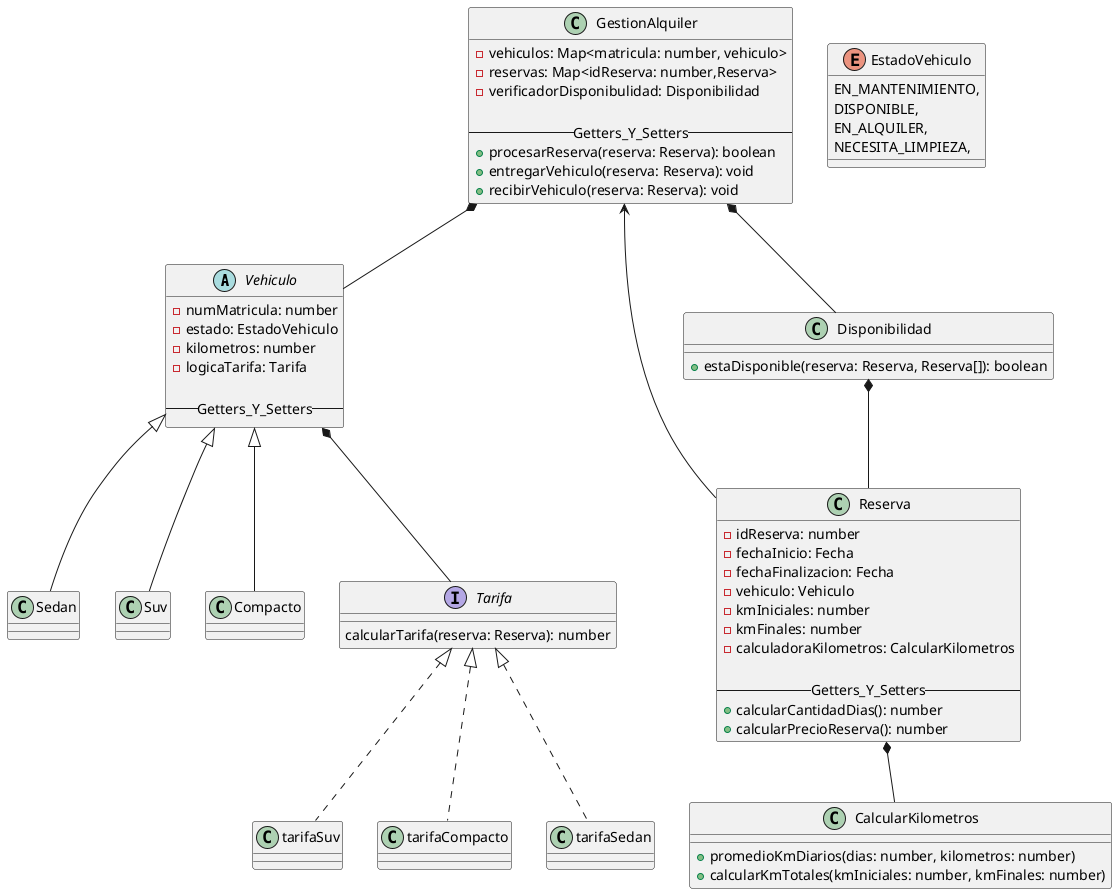 @startuml name prototipoTP

abstract class Vehiculo{
    -numMatricula: number
    -estado: EstadoVehiculo
    -kilometros: number
    -logicaTarifa: Tarifa

    --Getters_Y_Setters--
}

class Sedan extends Vehiculo{}
class Suv extends Vehiculo{}
class Compacto extends Vehiculo{}

interface Tarifa{
    calcularTarifa(reserva: Reserva): number
}

class tarifaSuv implements Tarifa{}

class tarifaCompacto implements Tarifa{}

class tarifaSedan implements Tarifa{}

class Reserva{
    -idReserva: number
    -fechaInicio: Fecha
    -fechaFinalizacion: Fecha
    -vehiculo: Vehiculo
    -kmIniciales: number
    -kmFinales: number
    -calculadoraKilometros: CalcularKilometros

    --Getters_Y_Setters--
    +calcularCantidadDias(): number
    +calcularPrecioReserva(): number
}

class CalcularKilometros{
    +promedioKmDiarios(dias: number, kilometros: number)
    +calcularKmTotales(kmIniciales: number, kmFinales: number)
}

enum EstadoVehiculo{
    EN_MANTENIMIENTO,
    DISPONIBLE,
    EN_ALQUILER,
    NECESITA_LIMPIEZA,
}

class GestionAlquiler{
    -vehiculos: Map<matricula: number, vehiculo>
    -reservas: Map<idReserva: number,Reserva>
    -verificadorDisponibulidad: Disponibilidad

    --Getters_Y_Setters--
    +procesarReserva(reserva: Reserva): boolean
    +entregarVehiculo(reserva: Reserva): void
    +recibirVehiculo(reserva: Reserva): void
}

class Disponibilidad{
    +estaDisponible(reserva: Reserva, Reserva[]): boolean
}


' Relaciones
Vehiculo *-- Tarifa
GestionAlquiler *-- Vehiculo
Disponibilidad *-- Reserva
Reserva *-- CalcularKilometros
GestionAlquiler *-- Disponibilidad
GestionAlquiler <-- Reserva

@enduml

